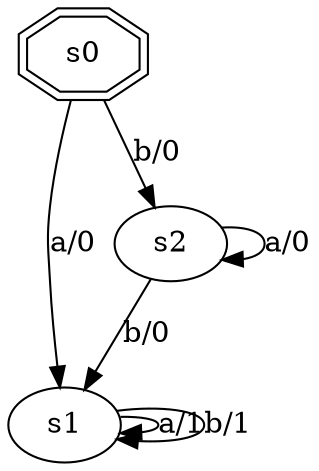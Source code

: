 digraph test_20 {
    s0 -> s1 [label="a/0"];
    s0 -> s2 [label="b/0"];
    s1 -> s1 [label="a/1"];
    s1 -> s1 [label="b/1"];
    s2 -> s2 [label="a/0"];
    s2 -> s1 [label="b/0"];
    s0 [shape=doubleoctagon];
}
